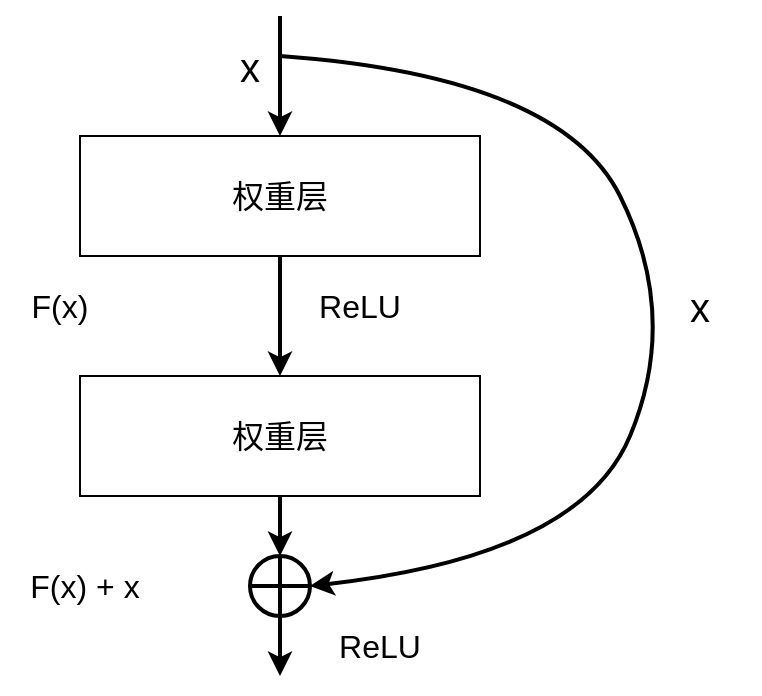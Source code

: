 <mxfile version="21.3.5" type="github">
  <diagram name="第 1 页" id="6xigYP2YSiPS-W8M_W-d">
    <mxGraphModel dx="1293" dy="785" grid="1" gridSize="10" guides="1" tooltips="1" connect="1" arrows="1" fold="1" page="1" pageScale="1" pageWidth="827" pageHeight="1169" math="0" shadow="0">
      <root>
        <mxCell id="0" />
        <mxCell id="1" parent="0" />
        <mxCell id="XxkEVFD_VKsQfanu5EQY-4" style="edgeStyle=orthogonalEdgeStyle;rounded=0;orthogonalLoop=1;jettySize=auto;html=1;exitX=0.5;exitY=1;exitDx=0;exitDy=0;entryX=0.5;entryY=0;entryDx=0;entryDy=0;strokeWidth=2;" parent="1" source="XxkEVFD_VKsQfanu5EQY-1" target="XxkEVFD_VKsQfanu5EQY-2" edge="1">
          <mxGeometry relative="1" as="geometry" />
        </mxCell>
        <mxCell id="XxkEVFD_VKsQfanu5EQY-1" value="&lt;font style=&quot;font-size: 16px;&quot;&gt;权重层&lt;/font&gt;" style="rounded=0;whiteSpace=wrap;html=1;" parent="1" vertex="1">
          <mxGeometry x="200" y="140" width="200" height="60" as="geometry" />
        </mxCell>
        <mxCell id="XxkEVFD_VKsQfanu5EQY-8" style="edgeStyle=orthogonalEdgeStyle;rounded=0;orthogonalLoop=1;jettySize=auto;html=1;exitX=0.5;exitY=1;exitDx=0;exitDy=0;strokeWidth=2;" parent="1" source="XxkEVFD_VKsQfanu5EQY-2" edge="1">
          <mxGeometry relative="1" as="geometry">
            <mxPoint x="300" y="350" as="targetPoint" />
          </mxGeometry>
        </mxCell>
        <mxCell id="XxkEVFD_VKsQfanu5EQY-2" value="&lt;font style=&quot;font-size: 16px;&quot;&gt;权重层&lt;/font&gt;" style="rounded=0;whiteSpace=wrap;html=1;" parent="1" vertex="1">
          <mxGeometry x="200" y="260" width="200" height="60" as="geometry" />
        </mxCell>
        <mxCell id="XxkEVFD_VKsQfanu5EQY-5" value="&lt;font style=&quot;font-size: 16px;&quot;&gt;ReLU&lt;/font&gt;" style="text;html=1;strokeColor=none;fillColor=none;align=center;verticalAlign=middle;whiteSpace=wrap;rounded=0;" parent="1" vertex="1">
          <mxGeometry x="310" y="210" width="60" height="30" as="geometry" />
        </mxCell>
        <mxCell id="XxkEVFD_VKsQfanu5EQY-6" value="" style="endArrow=classic;html=1;rounded=0;strokeWidth=2;entryX=0.5;entryY=0;entryDx=0;entryDy=0;" parent="1" target="XxkEVFD_VKsQfanu5EQY-1" edge="1">
          <mxGeometry width="50" height="50" relative="1" as="geometry">
            <mxPoint x="300" y="80" as="sourcePoint" />
            <mxPoint x="130" y="160" as="targetPoint" />
          </mxGeometry>
        </mxCell>
        <mxCell id="XxkEVFD_VKsQfanu5EQY-7" value="&lt;font style=&quot;font-size: 20px;&quot;&gt;x&lt;/font&gt;" style="text;html=1;strokeColor=none;fillColor=none;align=center;verticalAlign=middle;whiteSpace=wrap;rounded=0;" parent="1" vertex="1">
          <mxGeometry x="255" y="90" width="60" height="30" as="geometry" />
        </mxCell>
        <mxCell id="XxkEVFD_VKsQfanu5EQY-9" value="" style="shape=orEllipse;perimeter=ellipsePerimeter;whiteSpace=wrap;html=1;backgroundOutline=1;strokeWidth=2;" parent="1" vertex="1">
          <mxGeometry x="285" y="350" width="30" height="30" as="geometry" />
        </mxCell>
        <mxCell id="XxkEVFD_VKsQfanu5EQY-12" value="" style="endArrow=classic;html=1;rounded=0;exitX=0.5;exitY=1;exitDx=0;exitDy=0;strokeWidth=2;" parent="1" source="XxkEVFD_VKsQfanu5EQY-9" edge="1">
          <mxGeometry width="50" height="50" relative="1" as="geometry">
            <mxPoint x="40" y="480" as="sourcePoint" />
            <mxPoint x="300" y="410" as="targetPoint" />
          </mxGeometry>
        </mxCell>
        <mxCell id="XxkEVFD_VKsQfanu5EQY-14" value="" style="curved=1;endArrow=classic;html=1;rounded=0;entryX=1;entryY=0.5;entryDx=0;entryDy=0;strokeWidth=2;" parent="1" target="XxkEVFD_VKsQfanu5EQY-9" edge="1">
          <mxGeometry width="50" height="50" relative="1" as="geometry">
            <mxPoint x="300" y="100" as="sourcePoint" />
            <mxPoint x="760" y="110" as="targetPoint" />
            <Array as="points">
              <mxPoint x="440" y="110" />
              <mxPoint x="500" y="230" />
              <mxPoint x="450" y="350" />
            </Array>
          </mxGeometry>
        </mxCell>
        <mxCell id="XxkEVFD_VKsQfanu5EQY-15" value="&lt;font style=&quot;font-size: 20px;&quot;&gt;x&lt;/font&gt;" style="text;html=1;strokeColor=none;fillColor=none;align=center;verticalAlign=middle;whiteSpace=wrap;rounded=0;" parent="1" vertex="1">
          <mxGeometry x="480" y="210" width="60" height="30" as="geometry" />
        </mxCell>
        <mxCell id="XxkEVFD_VKsQfanu5EQY-16" value="&lt;font style=&quot;font-size: 16px;&quot;&gt;F(x)&lt;/font&gt;" style="text;html=1;strokeColor=none;fillColor=none;align=center;verticalAlign=middle;whiteSpace=wrap;rounded=0;" parent="1" vertex="1">
          <mxGeometry x="160" y="210" width="60" height="30" as="geometry" />
        </mxCell>
        <mxCell id="XxkEVFD_VKsQfanu5EQY-17" value="&lt;font style=&quot;font-size: 16px;&quot;&gt;F(x) + x&lt;/font&gt;" style="text;html=1;strokeColor=none;fillColor=none;align=center;verticalAlign=middle;whiteSpace=wrap;rounded=0;" parent="1" vertex="1">
          <mxGeometry x="160" y="350" width="85" height="30" as="geometry" />
        </mxCell>
        <mxCell id="XxkEVFD_VKsQfanu5EQY-18" value="&lt;font style=&quot;font-size: 16px;&quot;&gt;ReLU&lt;/font&gt;" style="text;html=1;strokeColor=none;fillColor=none;align=center;verticalAlign=middle;whiteSpace=wrap;rounded=0;" parent="1" vertex="1">
          <mxGeometry x="320" y="380" width="60" height="30" as="geometry" />
        </mxCell>
      </root>
    </mxGraphModel>
  </diagram>
</mxfile>
